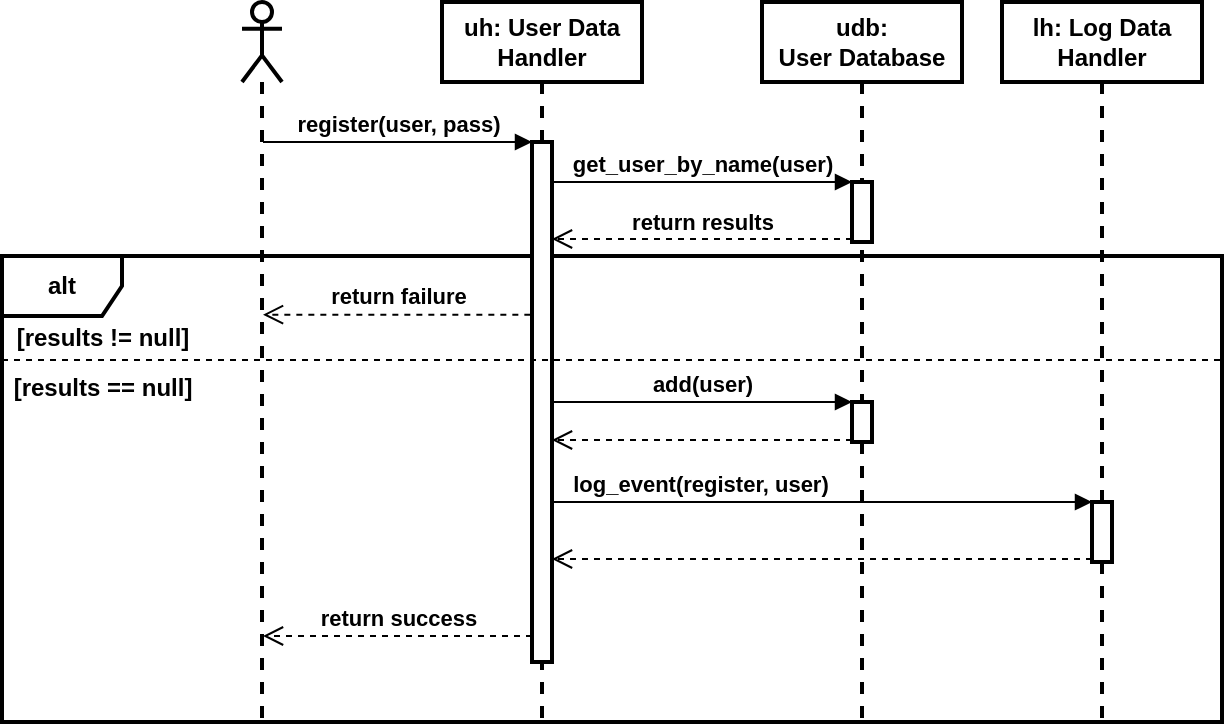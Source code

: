 <mxfile version="15.5.0" type="device"><diagram id="iNSmyKYfU8Jn5sc_922k" name="Page-1"><mxGraphModel dx="981" dy="512" grid="1" gridSize="10" guides="1" tooltips="1" connect="1" arrows="1" fold="1" page="1" pageScale="1" pageWidth="850" pageHeight="1100" math="0" shadow="0"><root><mxCell id="0"/><mxCell id="1" parent="0"/><mxCell id="bASvlLb6dK6K3ZdP5p40-12" value="&lt;b&gt;alt&lt;/b&gt;" style="shape=umlFrame;whiteSpace=wrap;html=1;strokeWidth=2;" vertex="1" parent="1"><mxGeometry x="30" y="227" width="610" height="233" as="geometry"/></mxCell><mxCell id="bASvlLb6dK6K3ZdP5p40-1" value="&lt;div&gt;&lt;b&gt;uh: User Data Handler&lt;/b&gt;&lt;/div&gt;" style="shape=umlLifeline;perimeter=lifelinePerimeter;whiteSpace=wrap;html=1;container=1;collapsible=0;recursiveResize=0;outlineConnect=0;strokeWidth=2;" vertex="1" parent="1"><mxGeometry x="250" y="100" width="100" height="360" as="geometry"/></mxCell><mxCell id="bASvlLb6dK6K3ZdP5p40-6" value="" style="html=1;points=[];perimeter=orthogonalPerimeter;strokeWidth=2;" vertex="1" parent="bASvlLb6dK6K3ZdP5p40-1"><mxGeometry x="45" y="70" width="10" height="260" as="geometry"/></mxCell><mxCell id="bASvlLb6dK6K3ZdP5p40-2" value="" style="shape=umlLifeline;participant=umlActor;perimeter=lifelinePerimeter;whiteSpace=wrap;html=1;container=1;collapsible=0;recursiveResize=0;verticalAlign=top;spacingTop=36;outlineConnect=0;strokeWidth=2;" vertex="1" parent="1"><mxGeometry x="150" y="100" width="20" height="360" as="geometry"/></mxCell><mxCell id="bASvlLb6dK6K3ZdP5p40-4" value="&lt;div&gt;&lt;b&gt;lh: Log Data Handler&lt;/b&gt;&lt;/div&gt;" style="shape=umlLifeline;perimeter=lifelinePerimeter;whiteSpace=wrap;html=1;container=1;collapsible=0;recursiveResize=0;outlineConnect=0;strokeWidth=2;" vertex="1" parent="1"><mxGeometry x="530" y="100" width="100" height="360" as="geometry"/></mxCell><mxCell id="bASvlLb6dK6K3ZdP5p40-28" value="" style="html=1;points=[];perimeter=orthogonalPerimeter;strokeWidth=2;" vertex="1" parent="bASvlLb6dK6K3ZdP5p40-4"><mxGeometry x="45" y="250" width="10" height="30" as="geometry"/></mxCell><mxCell id="bASvlLb6dK6K3ZdP5p40-5" value="&lt;div&gt;&lt;b&gt;udb:&lt;/b&gt;&lt;/div&gt;&lt;div&gt;&lt;b&gt; User Database&lt;br&gt;&lt;/b&gt;&lt;/div&gt;" style="shape=umlLifeline;perimeter=lifelinePerimeter;whiteSpace=wrap;html=1;container=1;collapsible=0;recursiveResize=0;outlineConnect=0;strokeWidth=2;" vertex="1" parent="1"><mxGeometry x="410" y="100" width="100" height="360" as="geometry"/></mxCell><mxCell id="bASvlLb6dK6K3ZdP5p40-19" value="" style="html=1;points=[];perimeter=orthogonalPerimeter;strokeWidth=2;" vertex="1" parent="bASvlLb6dK6K3ZdP5p40-5"><mxGeometry x="45" y="90" width="10" height="30" as="geometry"/></mxCell><mxCell id="bASvlLb6dK6K3ZdP5p40-22" value="" style="html=1;points=[];perimeter=orthogonalPerimeter;strokeWidth=2;" vertex="1" parent="bASvlLb6dK6K3ZdP5p40-5"><mxGeometry x="45" y="200" width="10" height="20" as="geometry"/></mxCell><mxCell id="bASvlLb6dK6K3ZdP5p40-8" value="&lt;b&gt;return success&lt;br&gt;&lt;/b&gt;" style="html=1;verticalAlign=bottom;endArrow=open;dashed=1;endSize=8;exitX=0;exitY=0.95;rounded=0;" edge="1" source="bASvlLb6dK6K3ZdP5p40-6" parent="1" target="bASvlLb6dK6K3ZdP5p40-2"><mxGeometry relative="1" as="geometry"><mxPoint x="225" y="246" as="targetPoint"/></mxGeometry></mxCell><mxCell id="bASvlLb6dK6K3ZdP5p40-7" value="&lt;b&gt;register(user, pass)&lt;/b&gt;" style="html=1;verticalAlign=bottom;endArrow=block;entryX=0;entryY=0;rounded=0;" edge="1" target="bASvlLb6dK6K3ZdP5p40-6" parent="1" source="bASvlLb6dK6K3ZdP5p40-2"><mxGeometry relative="1" as="geometry"><mxPoint x="225" y="170" as="sourcePoint"/></mxGeometry></mxCell><mxCell id="bASvlLb6dK6K3ZdP5p40-16" value="&lt;b&gt;return failure&lt;/b&gt;" style="html=1;verticalAlign=bottom;endArrow=open;dashed=1;endSize=8;rounded=0;exitX=-0.083;exitY=0.332;exitDx=0;exitDy=0;exitPerimeter=0;" edge="1" parent="1" source="bASvlLb6dK6K3ZdP5p40-6" target="bASvlLb6dK6K3ZdP5p40-2"><mxGeometry x="-0.007" relative="1" as="geometry"><mxPoint x="130" y="300.0" as="targetPoint"/><mxPoint x="290" y="260" as="sourcePoint"/><mxPoint as="offset"/></mxGeometry></mxCell><mxCell id="bASvlLb6dK6K3ZdP5p40-20" value="&lt;b&gt;get_user_by_name(user)&lt;/b&gt;" style="html=1;verticalAlign=bottom;endArrow=block;entryX=0;entryY=0;rounded=0;" edge="1" target="bASvlLb6dK6K3ZdP5p40-19" parent="1" source="bASvlLb6dK6K3ZdP5p40-6"><mxGeometry relative="1" as="geometry"><mxPoint x="385" y="190" as="sourcePoint"/></mxGeometry></mxCell><mxCell id="bASvlLb6dK6K3ZdP5p40-21" value="&lt;b&gt;return results&lt;br&gt;&lt;/b&gt;" style="html=1;verticalAlign=bottom;endArrow=open;dashed=1;endSize=8;exitX=0;exitY=0.95;rounded=0;" edge="1" source="bASvlLb6dK6K3ZdP5p40-19" parent="1" target="bASvlLb6dK6K3ZdP5p40-6"><mxGeometry relative="1" as="geometry"><mxPoint x="360" y="266" as="targetPoint"/></mxGeometry></mxCell><mxCell id="bASvlLb6dK6K3ZdP5p40-24" value="" style="html=1;verticalAlign=bottom;endArrow=open;dashed=1;endSize=8;exitX=0;exitY=0.95;rounded=0;" edge="1" source="bASvlLb6dK6K3ZdP5p40-22" parent="1" target="bASvlLb6dK6K3ZdP5p40-6"><mxGeometry relative="1" as="geometry"><mxPoint x="385" y="376" as="targetPoint"/></mxGeometry></mxCell><mxCell id="bASvlLb6dK6K3ZdP5p40-23" value="&lt;b&gt;add(user)&lt;/b&gt;" style="html=1;verticalAlign=bottom;endArrow=block;entryX=0;entryY=0;rounded=0;" edge="1" target="bASvlLb6dK6K3ZdP5p40-22" parent="1" source="bASvlLb6dK6K3ZdP5p40-6"><mxGeometry relative="1" as="geometry"><mxPoint x="385" y="300" as="sourcePoint"/></mxGeometry></mxCell><mxCell id="bASvlLb6dK6K3ZdP5p40-25" value="" style="endArrow=none;dashed=1;html=1;strokeWidth=1;rounded=0;entryX=0.999;entryY=0.223;entryDx=0;entryDy=0;entryPerimeter=0;" edge="1" parent="1" target="bASvlLb6dK6K3ZdP5p40-12"><mxGeometry width="50" height="50" relative="1" as="geometry"><mxPoint x="30" y="279" as="sourcePoint"/><mxPoint x="130" y="390" as="targetPoint"/></mxGeometry></mxCell><mxCell id="bASvlLb6dK6K3ZdP5p40-26" value="&lt;b&gt;[results != null]&lt;/b&gt;" style="text;html=1;align=center;verticalAlign=middle;resizable=0;points=[];autosize=1;strokeColor=none;fillColor=none;" vertex="1" parent="1"><mxGeometry x="30" y="258" width="100" height="20" as="geometry"/></mxCell><mxCell id="bASvlLb6dK6K3ZdP5p40-27" value="&lt;b&gt;[results == null]&lt;/b&gt;" style="text;html=1;align=center;verticalAlign=middle;resizable=0;points=[];autosize=1;strokeColor=none;fillColor=none;" vertex="1" parent="1"><mxGeometry x="30" y="283" width="100" height="20" as="geometry"/></mxCell><mxCell id="bASvlLb6dK6K3ZdP5p40-30" value="" style="html=1;verticalAlign=bottom;endArrow=open;endSize=8;exitX=0;exitY=0.95;rounded=0;strokeWidth=1;dashed=1;" edge="1" source="bASvlLb6dK6K3ZdP5p40-28" parent="1" target="bASvlLb6dK6K3ZdP5p40-6"><mxGeometry relative="1" as="geometry"><mxPoint x="545" y="426" as="targetPoint"/></mxGeometry></mxCell><mxCell id="bASvlLb6dK6K3ZdP5p40-29" value="&lt;b&gt;log_event(register, user)&lt;br&gt;&lt;/b&gt;" style="html=1;verticalAlign=bottom;endArrow=block;entryX=0;entryY=0;rounded=0;strokeWidth=1;" edge="1" target="bASvlLb6dK6K3ZdP5p40-28" parent="1" source="bASvlLb6dK6K3ZdP5p40-6"><mxGeometry x="-0.452" relative="1" as="geometry"><mxPoint x="545" y="350" as="sourcePoint"/><mxPoint as="offset"/></mxGeometry></mxCell></root></mxGraphModel></diagram></mxfile>